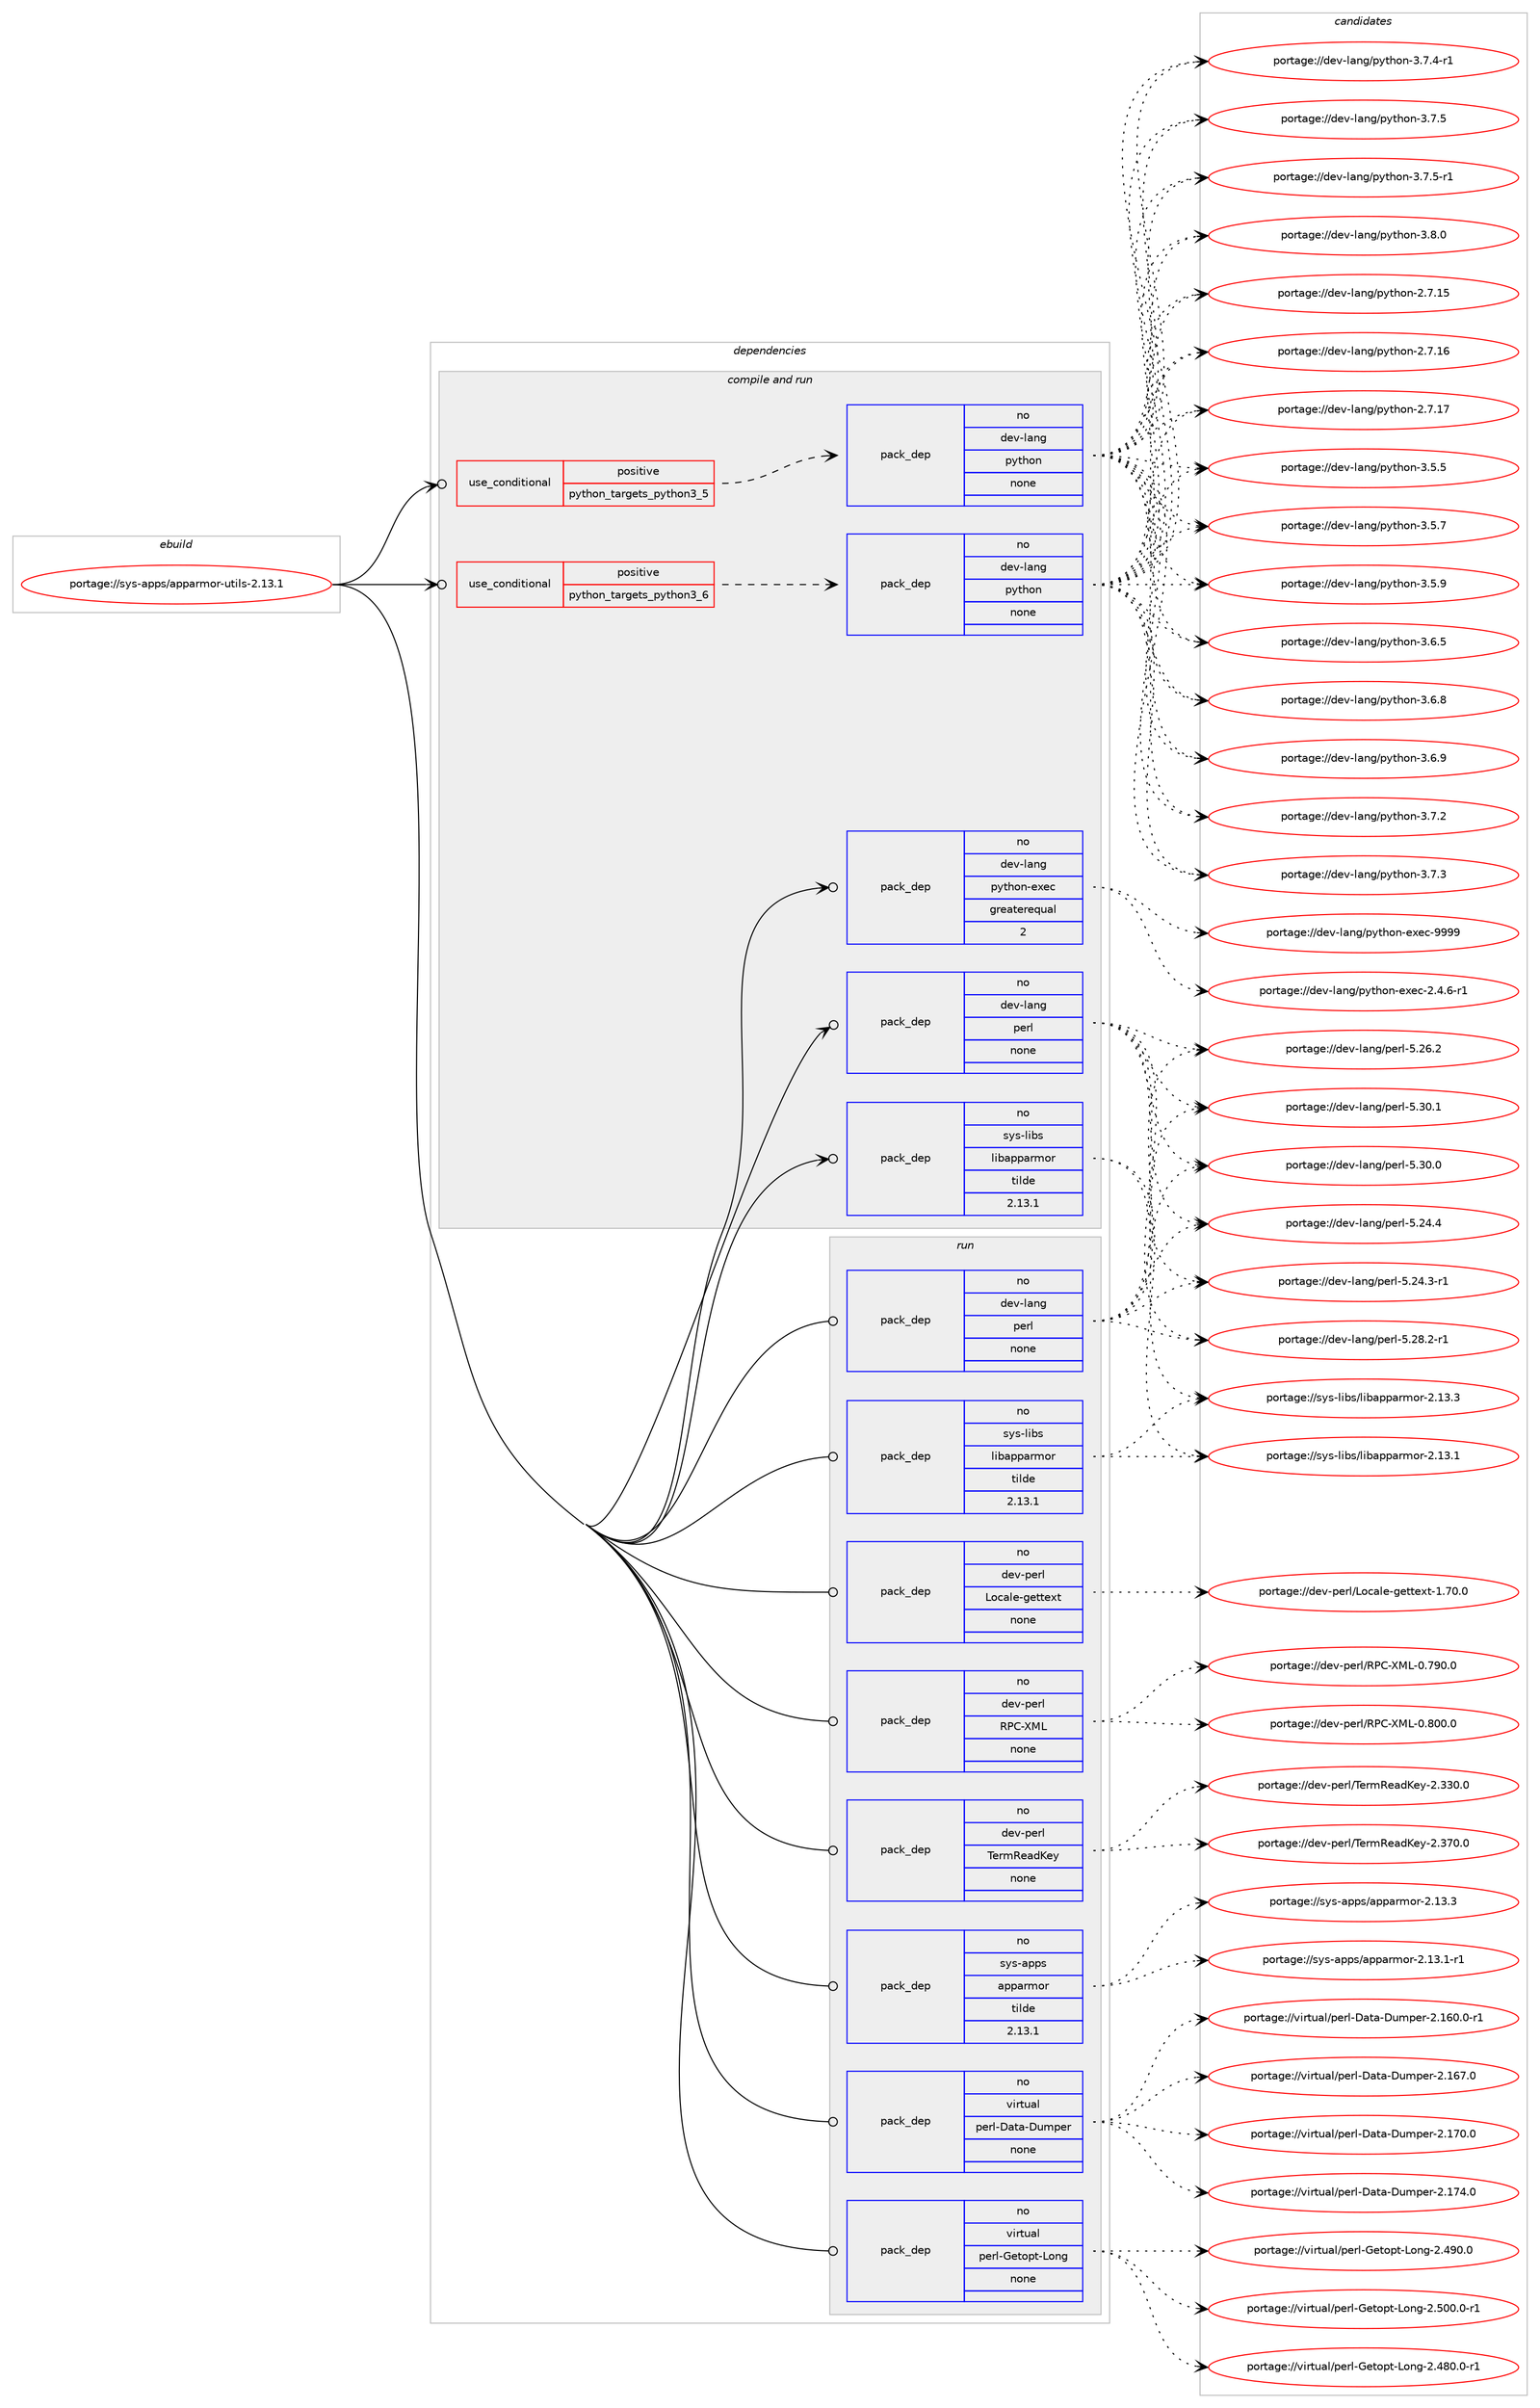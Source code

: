 digraph prolog {

# *************
# Graph options
# *************

newrank=true;
concentrate=true;
compound=true;
graph [rankdir=LR,fontname=Helvetica,fontsize=10,ranksep=1.5];#, ranksep=2.5, nodesep=0.2];
edge  [arrowhead=vee];
node  [fontname=Helvetica,fontsize=10];

# **********
# The ebuild
# **********

subgraph cluster_leftcol {
color=gray;
rank=same;
label=<<i>ebuild</i>>;
id [label="portage://sys-apps/apparmor-utils-2.13.1", color=red, width=4, href="../sys-apps/apparmor-utils-2.13.1.svg"];
}

# ****************
# The dependencies
# ****************

subgraph cluster_midcol {
color=gray;
label=<<i>dependencies</i>>;
subgraph cluster_compile {
fillcolor="#eeeeee";
style=filled;
label=<<i>compile</i>>;
}
subgraph cluster_compileandrun {
fillcolor="#eeeeee";
style=filled;
label=<<i>compile and run</i>>;
subgraph cond98738 {
dependency406578 [label=<<TABLE BORDER="0" CELLBORDER="1" CELLSPACING="0" CELLPADDING="4"><TR><TD ROWSPAN="3" CELLPADDING="10">use_conditional</TD></TR><TR><TD>positive</TD></TR><TR><TD>python_targets_python3_5</TD></TR></TABLE>>, shape=none, color=red];
subgraph pack301053 {
dependency406579 [label=<<TABLE BORDER="0" CELLBORDER="1" CELLSPACING="0" CELLPADDING="4" WIDTH="220"><TR><TD ROWSPAN="6" CELLPADDING="30">pack_dep</TD></TR><TR><TD WIDTH="110">no</TD></TR><TR><TD>dev-lang</TD></TR><TR><TD>python</TD></TR><TR><TD>none</TD></TR><TR><TD></TD></TR></TABLE>>, shape=none, color=blue];
}
dependency406578:e -> dependency406579:w [weight=20,style="dashed",arrowhead="vee"];
}
id:e -> dependency406578:w [weight=20,style="solid",arrowhead="odotvee"];
subgraph cond98739 {
dependency406580 [label=<<TABLE BORDER="0" CELLBORDER="1" CELLSPACING="0" CELLPADDING="4"><TR><TD ROWSPAN="3" CELLPADDING="10">use_conditional</TD></TR><TR><TD>positive</TD></TR><TR><TD>python_targets_python3_6</TD></TR></TABLE>>, shape=none, color=red];
subgraph pack301054 {
dependency406581 [label=<<TABLE BORDER="0" CELLBORDER="1" CELLSPACING="0" CELLPADDING="4" WIDTH="220"><TR><TD ROWSPAN="6" CELLPADDING="30">pack_dep</TD></TR><TR><TD WIDTH="110">no</TD></TR><TR><TD>dev-lang</TD></TR><TR><TD>python</TD></TR><TR><TD>none</TD></TR><TR><TD></TD></TR></TABLE>>, shape=none, color=blue];
}
dependency406580:e -> dependency406581:w [weight=20,style="dashed",arrowhead="vee"];
}
id:e -> dependency406580:w [weight=20,style="solid",arrowhead="odotvee"];
subgraph pack301055 {
dependency406582 [label=<<TABLE BORDER="0" CELLBORDER="1" CELLSPACING="0" CELLPADDING="4" WIDTH="220"><TR><TD ROWSPAN="6" CELLPADDING="30">pack_dep</TD></TR><TR><TD WIDTH="110">no</TD></TR><TR><TD>dev-lang</TD></TR><TR><TD>perl</TD></TR><TR><TD>none</TD></TR><TR><TD></TD></TR></TABLE>>, shape=none, color=blue];
}
id:e -> dependency406582:w [weight=20,style="solid",arrowhead="odotvee"];
subgraph pack301056 {
dependency406583 [label=<<TABLE BORDER="0" CELLBORDER="1" CELLSPACING="0" CELLPADDING="4" WIDTH="220"><TR><TD ROWSPAN="6" CELLPADDING="30">pack_dep</TD></TR><TR><TD WIDTH="110">no</TD></TR><TR><TD>dev-lang</TD></TR><TR><TD>python-exec</TD></TR><TR><TD>greaterequal</TD></TR><TR><TD>2</TD></TR></TABLE>>, shape=none, color=blue];
}
id:e -> dependency406583:w [weight=20,style="solid",arrowhead="odotvee"];
subgraph pack301057 {
dependency406584 [label=<<TABLE BORDER="0" CELLBORDER="1" CELLSPACING="0" CELLPADDING="4" WIDTH="220"><TR><TD ROWSPAN="6" CELLPADDING="30">pack_dep</TD></TR><TR><TD WIDTH="110">no</TD></TR><TR><TD>sys-libs</TD></TR><TR><TD>libapparmor</TD></TR><TR><TD>tilde</TD></TR><TR><TD>2.13.1</TD></TR></TABLE>>, shape=none, color=blue];
}
id:e -> dependency406584:w [weight=20,style="solid",arrowhead="odotvee"];
}
subgraph cluster_run {
fillcolor="#eeeeee";
style=filled;
label=<<i>run</i>>;
subgraph pack301058 {
dependency406585 [label=<<TABLE BORDER="0" CELLBORDER="1" CELLSPACING="0" CELLPADDING="4" WIDTH="220"><TR><TD ROWSPAN="6" CELLPADDING="30">pack_dep</TD></TR><TR><TD WIDTH="110">no</TD></TR><TR><TD>dev-lang</TD></TR><TR><TD>perl</TD></TR><TR><TD>none</TD></TR><TR><TD></TD></TR></TABLE>>, shape=none, color=blue];
}
id:e -> dependency406585:w [weight=20,style="solid",arrowhead="odot"];
subgraph pack301059 {
dependency406586 [label=<<TABLE BORDER="0" CELLBORDER="1" CELLSPACING="0" CELLPADDING="4" WIDTH="220"><TR><TD ROWSPAN="6" CELLPADDING="30">pack_dep</TD></TR><TR><TD WIDTH="110">no</TD></TR><TR><TD>dev-perl</TD></TR><TR><TD>Locale-gettext</TD></TR><TR><TD>none</TD></TR><TR><TD></TD></TR></TABLE>>, shape=none, color=blue];
}
id:e -> dependency406586:w [weight=20,style="solid",arrowhead="odot"];
subgraph pack301060 {
dependency406587 [label=<<TABLE BORDER="0" CELLBORDER="1" CELLSPACING="0" CELLPADDING="4" WIDTH="220"><TR><TD ROWSPAN="6" CELLPADDING="30">pack_dep</TD></TR><TR><TD WIDTH="110">no</TD></TR><TR><TD>dev-perl</TD></TR><TR><TD>RPC-XML</TD></TR><TR><TD>none</TD></TR><TR><TD></TD></TR></TABLE>>, shape=none, color=blue];
}
id:e -> dependency406587:w [weight=20,style="solid",arrowhead="odot"];
subgraph pack301061 {
dependency406588 [label=<<TABLE BORDER="0" CELLBORDER="1" CELLSPACING="0" CELLPADDING="4" WIDTH="220"><TR><TD ROWSPAN="6" CELLPADDING="30">pack_dep</TD></TR><TR><TD WIDTH="110">no</TD></TR><TR><TD>dev-perl</TD></TR><TR><TD>TermReadKey</TD></TR><TR><TD>none</TD></TR><TR><TD></TD></TR></TABLE>>, shape=none, color=blue];
}
id:e -> dependency406588:w [weight=20,style="solid",arrowhead="odot"];
subgraph pack301062 {
dependency406589 [label=<<TABLE BORDER="0" CELLBORDER="1" CELLSPACING="0" CELLPADDING="4" WIDTH="220"><TR><TD ROWSPAN="6" CELLPADDING="30">pack_dep</TD></TR><TR><TD WIDTH="110">no</TD></TR><TR><TD>sys-apps</TD></TR><TR><TD>apparmor</TD></TR><TR><TD>tilde</TD></TR><TR><TD>2.13.1</TD></TR></TABLE>>, shape=none, color=blue];
}
id:e -> dependency406589:w [weight=20,style="solid",arrowhead="odot"];
subgraph pack301063 {
dependency406590 [label=<<TABLE BORDER="0" CELLBORDER="1" CELLSPACING="0" CELLPADDING="4" WIDTH="220"><TR><TD ROWSPAN="6" CELLPADDING="30">pack_dep</TD></TR><TR><TD WIDTH="110">no</TD></TR><TR><TD>sys-libs</TD></TR><TR><TD>libapparmor</TD></TR><TR><TD>tilde</TD></TR><TR><TD>2.13.1</TD></TR></TABLE>>, shape=none, color=blue];
}
id:e -> dependency406590:w [weight=20,style="solid",arrowhead="odot"];
subgraph pack301064 {
dependency406591 [label=<<TABLE BORDER="0" CELLBORDER="1" CELLSPACING="0" CELLPADDING="4" WIDTH="220"><TR><TD ROWSPAN="6" CELLPADDING="30">pack_dep</TD></TR><TR><TD WIDTH="110">no</TD></TR><TR><TD>virtual</TD></TR><TR><TD>perl-Data-Dumper</TD></TR><TR><TD>none</TD></TR><TR><TD></TD></TR></TABLE>>, shape=none, color=blue];
}
id:e -> dependency406591:w [weight=20,style="solid",arrowhead="odot"];
subgraph pack301065 {
dependency406592 [label=<<TABLE BORDER="0" CELLBORDER="1" CELLSPACING="0" CELLPADDING="4" WIDTH="220"><TR><TD ROWSPAN="6" CELLPADDING="30">pack_dep</TD></TR><TR><TD WIDTH="110">no</TD></TR><TR><TD>virtual</TD></TR><TR><TD>perl-Getopt-Long</TD></TR><TR><TD>none</TD></TR><TR><TD></TD></TR></TABLE>>, shape=none, color=blue];
}
id:e -> dependency406592:w [weight=20,style="solid",arrowhead="odot"];
}
}

# **************
# The candidates
# **************

subgraph cluster_choices {
rank=same;
color=gray;
label=<<i>candidates</i>>;

subgraph choice301053 {
color=black;
nodesep=1;
choiceportage10010111845108971101034711212111610411111045504655464953 [label="portage://dev-lang/python-2.7.15", color=red, width=4,href="../dev-lang/python-2.7.15.svg"];
choiceportage10010111845108971101034711212111610411111045504655464954 [label="portage://dev-lang/python-2.7.16", color=red, width=4,href="../dev-lang/python-2.7.16.svg"];
choiceportage10010111845108971101034711212111610411111045504655464955 [label="portage://dev-lang/python-2.7.17", color=red, width=4,href="../dev-lang/python-2.7.17.svg"];
choiceportage100101118451089711010347112121116104111110455146534653 [label="portage://dev-lang/python-3.5.5", color=red, width=4,href="../dev-lang/python-3.5.5.svg"];
choiceportage100101118451089711010347112121116104111110455146534655 [label="portage://dev-lang/python-3.5.7", color=red, width=4,href="../dev-lang/python-3.5.7.svg"];
choiceportage100101118451089711010347112121116104111110455146534657 [label="portage://dev-lang/python-3.5.9", color=red, width=4,href="../dev-lang/python-3.5.9.svg"];
choiceportage100101118451089711010347112121116104111110455146544653 [label="portage://dev-lang/python-3.6.5", color=red, width=4,href="../dev-lang/python-3.6.5.svg"];
choiceportage100101118451089711010347112121116104111110455146544656 [label="portage://dev-lang/python-3.6.8", color=red, width=4,href="../dev-lang/python-3.6.8.svg"];
choiceportage100101118451089711010347112121116104111110455146544657 [label="portage://dev-lang/python-3.6.9", color=red, width=4,href="../dev-lang/python-3.6.9.svg"];
choiceportage100101118451089711010347112121116104111110455146554650 [label="portage://dev-lang/python-3.7.2", color=red, width=4,href="../dev-lang/python-3.7.2.svg"];
choiceportage100101118451089711010347112121116104111110455146554651 [label="portage://dev-lang/python-3.7.3", color=red, width=4,href="../dev-lang/python-3.7.3.svg"];
choiceportage1001011184510897110103471121211161041111104551465546524511449 [label="portage://dev-lang/python-3.7.4-r1", color=red, width=4,href="../dev-lang/python-3.7.4-r1.svg"];
choiceportage100101118451089711010347112121116104111110455146554653 [label="portage://dev-lang/python-3.7.5", color=red, width=4,href="../dev-lang/python-3.7.5.svg"];
choiceportage1001011184510897110103471121211161041111104551465546534511449 [label="portage://dev-lang/python-3.7.5-r1", color=red, width=4,href="../dev-lang/python-3.7.5-r1.svg"];
choiceportage100101118451089711010347112121116104111110455146564648 [label="portage://dev-lang/python-3.8.0", color=red, width=4,href="../dev-lang/python-3.8.0.svg"];
dependency406579:e -> choiceportage10010111845108971101034711212111610411111045504655464953:w [style=dotted,weight="100"];
dependency406579:e -> choiceportage10010111845108971101034711212111610411111045504655464954:w [style=dotted,weight="100"];
dependency406579:e -> choiceportage10010111845108971101034711212111610411111045504655464955:w [style=dotted,weight="100"];
dependency406579:e -> choiceportage100101118451089711010347112121116104111110455146534653:w [style=dotted,weight="100"];
dependency406579:e -> choiceportage100101118451089711010347112121116104111110455146534655:w [style=dotted,weight="100"];
dependency406579:e -> choiceportage100101118451089711010347112121116104111110455146534657:w [style=dotted,weight="100"];
dependency406579:e -> choiceportage100101118451089711010347112121116104111110455146544653:w [style=dotted,weight="100"];
dependency406579:e -> choiceportage100101118451089711010347112121116104111110455146544656:w [style=dotted,weight="100"];
dependency406579:e -> choiceportage100101118451089711010347112121116104111110455146544657:w [style=dotted,weight="100"];
dependency406579:e -> choiceportage100101118451089711010347112121116104111110455146554650:w [style=dotted,weight="100"];
dependency406579:e -> choiceportage100101118451089711010347112121116104111110455146554651:w [style=dotted,weight="100"];
dependency406579:e -> choiceportage1001011184510897110103471121211161041111104551465546524511449:w [style=dotted,weight="100"];
dependency406579:e -> choiceportage100101118451089711010347112121116104111110455146554653:w [style=dotted,weight="100"];
dependency406579:e -> choiceportage1001011184510897110103471121211161041111104551465546534511449:w [style=dotted,weight="100"];
dependency406579:e -> choiceportage100101118451089711010347112121116104111110455146564648:w [style=dotted,weight="100"];
}
subgraph choice301054 {
color=black;
nodesep=1;
choiceportage10010111845108971101034711212111610411111045504655464953 [label="portage://dev-lang/python-2.7.15", color=red, width=4,href="../dev-lang/python-2.7.15.svg"];
choiceportage10010111845108971101034711212111610411111045504655464954 [label="portage://dev-lang/python-2.7.16", color=red, width=4,href="../dev-lang/python-2.7.16.svg"];
choiceportage10010111845108971101034711212111610411111045504655464955 [label="portage://dev-lang/python-2.7.17", color=red, width=4,href="../dev-lang/python-2.7.17.svg"];
choiceportage100101118451089711010347112121116104111110455146534653 [label="portage://dev-lang/python-3.5.5", color=red, width=4,href="../dev-lang/python-3.5.5.svg"];
choiceportage100101118451089711010347112121116104111110455146534655 [label="portage://dev-lang/python-3.5.7", color=red, width=4,href="../dev-lang/python-3.5.7.svg"];
choiceportage100101118451089711010347112121116104111110455146534657 [label="portage://dev-lang/python-3.5.9", color=red, width=4,href="../dev-lang/python-3.5.9.svg"];
choiceportage100101118451089711010347112121116104111110455146544653 [label="portage://dev-lang/python-3.6.5", color=red, width=4,href="../dev-lang/python-3.6.5.svg"];
choiceportage100101118451089711010347112121116104111110455146544656 [label="portage://dev-lang/python-3.6.8", color=red, width=4,href="../dev-lang/python-3.6.8.svg"];
choiceportage100101118451089711010347112121116104111110455146544657 [label="portage://dev-lang/python-3.6.9", color=red, width=4,href="../dev-lang/python-3.6.9.svg"];
choiceportage100101118451089711010347112121116104111110455146554650 [label="portage://dev-lang/python-3.7.2", color=red, width=4,href="../dev-lang/python-3.7.2.svg"];
choiceportage100101118451089711010347112121116104111110455146554651 [label="portage://dev-lang/python-3.7.3", color=red, width=4,href="../dev-lang/python-3.7.3.svg"];
choiceportage1001011184510897110103471121211161041111104551465546524511449 [label="portage://dev-lang/python-3.7.4-r1", color=red, width=4,href="../dev-lang/python-3.7.4-r1.svg"];
choiceportage100101118451089711010347112121116104111110455146554653 [label="portage://dev-lang/python-3.7.5", color=red, width=4,href="../dev-lang/python-3.7.5.svg"];
choiceportage1001011184510897110103471121211161041111104551465546534511449 [label="portage://dev-lang/python-3.7.5-r1", color=red, width=4,href="../dev-lang/python-3.7.5-r1.svg"];
choiceportage100101118451089711010347112121116104111110455146564648 [label="portage://dev-lang/python-3.8.0", color=red, width=4,href="../dev-lang/python-3.8.0.svg"];
dependency406581:e -> choiceportage10010111845108971101034711212111610411111045504655464953:w [style=dotted,weight="100"];
dependency406581:e -> choiceportage10010111845108971101034711212111610411111045504655464954:w [style=dotted,weight="100"];
dependency406581:e -> choiceportage10010111845108971101034711212111610411111045504655464955:w [style=dotted,weight="100"];
dependency406581:e -> choiceportage100101118451089711010347112121116104111110455146534653:w [style=dotted,weight="100"];
dependency406581:e -> choiceportage100101118451089711010347112121116104111110455146534655:w [style=dotted,weight="100"];
dependency406581:e -> choiceportage100101118451089711010347112121116104111110455146534657:w [style=dotted,weight="100"];
dependency406581:e -> choiceportage100101118451089711010347112121116104111110455146544653:w [style=dotted,weight="100"];
dependency406581:e -> choiceportage100101118451089711010347112121116104111110455146544656:w [style=dotted,weight="100"];
dependency406581:e -> choiceportage100101118451089711010347112121116104111110455146544657:w [style=dotted,weight="100"];
dependency406581:e -> choiceportage100101118451089711010347112121116104111110455146554650:w [style=dotted,weight="100"];
dependency406581:e -> choiceportage100101118451089711010347112121116104111110455146554651:w [style=dotted,weight="100"];
dependency406581:e -> choiceportage1001011184510897110103471121211161041111104551465546524511449:w [style=dotted,weight="100"];
dependency406581:e -> choiceportage100101118451089711010347112121116104111110455146554653:w [style=dotted,weight="100"];
dependency406581:e -> choiceportage1001011184510897110103471121211161041111104551465546534511449:w [style=dotted,weight="100"];
dependency406581:e -> choiceportage100101118451089711010347112121116104111110455146564648:w [style=dotted,weight="100"];
}
subgraph choice301055 {
color=black;
nodesep=1;
choiceportage100101118451089711010347112101114108455346505246514511449 [label="portage://dev-lang/perl-5.24.3-r1", color=red, width=4,href="../dev-lang/perl-5.24.3-r1.svg"];
choiceportage10010111845108971101034711210111410845534650524652 [label="portage://dev-lang/perl-5.24.4", color=red, width=4,href="../dev-lang/perl-5.24.4.svg"];
choiceportage10010111845108971101034711210111410845534650544650 [label="portage://dev-lang/perl-5.26.2", color=red, width=4,href="../dev-lang/perl-5.26.2.svg"];
choiceportage100101118451089711010347112101114108455346505646504511449 [label="portage://dev-lang/perl-5.28.2-r1", color=red, width=4,href="../dev-lang/perl-5.28.2-r1.svg"];
choiceportage10010111845108971101034711210111410845534651484648 [label="portage://dev-lang/perl-5.30.0", color=red, width=4,href="../dev-lang/perl-5.30.0.svg"];
choiceportage10010111845108971101034711210111410845534651484649 [label="portage://dev-lang/perl-5.30.1", color=red, width=4,href="../dev-lang/perl-5.30.1.svg"];
dependency406582:e -> choiceportage100101118451089711010347112101114108455346505246514511449:w [style=dotted,weight="100"];
dependency406582:e -> choiceportage10010111845108971101034711210111410845534650524652:w [style=dotted,weight="100"];
dependency406582:e -> choiceportage10010111845108971101034711210111410845534650544650:w [style=dotted,weight="100"];
dependency406582:e -> choiceportage100101118451089711010347112101114108455346505646504511449:w [style=dotted,weight="100"];
dependency406582:e -> choiceportage10010111845108971101034711210111410845534651484648:w [style=dotted,weight="100"];
dependency406582:e -> choiceportage10010111845108971101034711210111410845534651484649:w [style=dotted,weight="100"];
}
subgraph choice301056 {
color=black;
nodesep=1;
choiceportage10010111845108971101034711212111610411111045101120101994550465246544511449 [label="portage://dev-lang/python-exec-2.4.6-r1", color=red, width=4,href="../dev-lang/python-exec-2.4.6-r1.svg"];
choiceportage10010111845108971101034711212111610411111045101120101994557575757 [label="portage://dev-lang/python-exec-9999", color=red, width=4,href="../dev-lang/python-exec-9999.svg"];
dependency406583:e -> choiceportage10010111845108971101034711212111610411111045101120101994550465246544511449:w [style=dotted,weight="100"];
dependency406583:e -> choiceportage10010111845108971101034711212111610411111045101120101994557575757:w [style=dotted,weight="100"];
}
subgraph choice301057 {
color=black;
nodesep=1;
choiceportage11512111545108105981154710810598971121129711410911111445504649514649 [label="portage://sys-libs/libapparmor-2.13.1", color=red, width=4,href="../sys-libs/libapparmor-2.13.1.svg"];
choiceportage11512111545108105981154710810598971121129711410911111445504649514651 [label="portage://sys-libs/libapparmor-2.13.3", color=red, width=4,href="../sys-libs/libapparmor-2.13.3.svg"];
dependency406584:e -> choiceportage11512111545108105981154710810598971121129711410911111445504649514649:w [style=dotted,weight="100"];
dependency406584:e -> choiceportage11512111545108105981154710810598971121129711410911111445504649514651:w [style=dotted,weight="100"];
}
subgraph choice301058 {
color=black;
nodesep=1;
choiceportage100101118451089711010347112101114108455346505246514511449 [label="portage://dev-lang/perl-5.24.3-r1", color=red, width=4,href="../dev-lang/perl-5.24.3-r1.svg"];
choiceportage10010111845108971101034711210111410845534650524652 [label="portage://dev-lang/perl-5.24.4", color=red, width=4,href="../dev-lang/perl-5.24.4.svg"];
choiceportage10010111845108971101034711210111410845534650544650 [label="portage://dev-lang/perl-5.26.2", color=red, width=4,href="../dev-lang/perl-5.26.2.svg"];
choiceportage100101118451089711010347112101114108455346505646504511449 [label="portage://dev-lang/perl-5.28.2-r1", color=red, width=4,href="../dev-lang/perl-5.28.2-r1.svg"];
choiceportage10010111845108971101034711210111410845534651484648 [label="portage://dev-lang/perl-5.30.0", color=red, width=4,href="../dev-lang/perl-5.30.0.svg"];
choiceportage10010111845108971101034711210111410845534651484649 [label="portage://dev-lang/perl-5.30.1", color=red, width=4,href="../dev-lang/perl-5.30.1.svg"];
dependency406585:e -> choiceportage100101118451089711010347112101114108455346505246514511449:w [style=dotted,weight="100"];
dependency406585:e -> choiceportage10010111845108971101034711210111410845534650524652:w [style=dotted,weight="100"];
dependency406585:e -> choiceportage10010111845108971101034711210111410845534650544650:w [style=dotted,weight="100"];
dependency406585:e -> choiceportage100101118451089711010347112101114108455346505646504511449:w [style=dotted,weight="100"];
dependency406585:e -> choiceportage10010111845108971101034711210111410845534651484648:w [style=dotted,weight="100"];
dependency406585:e -> choiceportage10010111845108971101034711210111410845534651484649:w [style=dotted,weight="100"];
}
subgraph choice301059 {
color=black;
nodesep=1;
choiceportage10010111845112101114108477611199971081014510310111611610112011645494655484648 [label="portage://dev-perl/Locale-gettext-1.70.0", color=red, width=4,href="../dev-perl/Locale-gettext-1.70.0.svg"];
dependency406586:e -> choiceportage10010111845112101114108477611199971081014510310111611610112011645494655484648:w [style=dotted,weight="100"];
}
subgraph choice301060 {
color=black;
nodesep=1;
choiceportage1001011184511210111410847828067458877764548465557484648 [label="portage://dev-perl/RPC-XML-0.790.0", color=red, width=4,href="../dev-perl/RPC-XML-0.790.0.svg"];
choiceportage1001011184511210111410847828067458877764548465648484648 [label="portage://dev-perl/RPC-XML-0.800.0", color=red, width=4,href="../dev-perl/RPC-XML-0.800.0.svg"];
dependency406587:e -> choiceportage1001011184511210111410847828067458877764548465557484648:w [style=dotted,weight="100"];
dependency406587:e -> choiceportage1001011184511210111410847828067458877764548465648484648:w [style=dotted,weight="100"];
}
subgraph choice301061 {
color=black;
nodesep=1;
choiceportage1001011184511210111410847841011141098210197100751011214550465151484648 [label="portage://dev-perl/TermReadKey-2.330.0", color=red, width=4,href="../dev-perl/TermReadKey-2.330.0.svg"];
choiceportage1001011184511210111410847841011141098210197100751011214550465155484648 [label="portage://dev-perl/TermReadKey-2.370.0", color=red, width=4,href="../dev-perl/TermReadKey-2.370.0.svg"];
dependency406588:e -> choiceportage1001011184511210111410847841011141098210197100751011214550465151484648:w [style=dotted,weight="100"];
dependency406588:e -> choiceportage1001011184511210111410847841011141098210197100751011214550465155484648:w [style=dotted,weight="100"];
}
subgraph choice301062 {
color=black;
nodesep=1;
choiceportage1151211154597112112115479711211297114109111114455046495146494511449 [label="portage://sys-apps/apparmor-2.13.1-r1", color=red, width=4,href="../sys-apps/apparmor-2.13.1-r1.svg"];
choiceportage115121115459711211211547971121129711410911111445504649514651 [label="portage://sys-apps/apparmor-2.13.3", color=red, width=4,href="../sys-apps/apparmor-2.13.3.svg"];
dependency406589:e -> choiceportage1151211154597112112115479711211297114109111114455046495146494511449:w [style=dotted,weight="100"];
dependency406589:e -> choiceportage115121115459711211211547971121129711410911111445504649514651:w [style=dotted,weight="100"];
}
subgraph choice301063 {
color=black;
nodesep=1;
choiceportage11512111545108105981154710810598971121129711410911111445504649514649 [label="portage://sys-libs/libapparmor-2.13.1", color=red, width=4,href="../sys-libs/libapparmor-2.13.1.svg"];
choiceportage11512111545108105981154710810598971121129711410911111445504649514651 [label="portage://sys-libs/libapparmor-2.13.3", color=red, width=4,href="../sys-libs/libapparmor-2.13.3.svg"];
dependency406590:e -> choiceportage11512111545108105981154710810598971121129711410911111445504649514649:w [style=dotted,weight="100"];
dependency406590:e -> choiceportage11512111545108105981154710810598971121129711410911111445504649514651:w [style=dotted,weight="100"];
}
subgraph choice301064 {
color=black;
nodesep=1;
choiceportage118105114116117971084711210111410845689711697456811710911210111445504649544846484511449 [label="portage://virtual/perl-Data-Dumper-2.160.0-r1", color=red, width=4,href="../virtual/perl-Data-Dumper-2.160.0-r1.svg"];
choiceportage11810511411611797108471121011141084568971169745681171091121011144550464954554648 [label="portage://virtual/perl-Data-Dumper-2.167.0", color=red, width=4,href="../virtual/perl-Data-Dumper-2.167.0.svg"];
choiceportage11810511411611797108471121011141084568971169745681171091121011144550464955484648 [label="portage://virtual/perl-Data-Dumper-2.170.0", color=red, width=4,href="../virtual/perl-Data-Dumper-2.170.0.svg"];
choiceportage11810511411611797108471121011141084568971169745681171091121011144550464955524648 [label="portage://virtual/perl-Data-Dumper-2.174.0", color=red, width=4,href="../virtual/perl-Data-Dumper-2.174.0.svg"];
dependency406591:e -> choiceportage118105114116117971084711210111410845689711697456811710911210111445504649544846484511449:w [style=dotted,weight="100"];
dependency406591:e -> choiceportage11810511411611797108471121011141084568971169745681171091121011144550464954554648:w [style=dotted,weight="100"];
dependency406591:e -> choiceportage11810511411611797108471121011141084568971169745681171091121011144550464955484648:w [style=dotted,weight="100"];
dependency406591:e -> choiceportage11810511411611797108471121011141084568971169745681171091121011144550464955524648:w [style=dotted,weight="100"];
}
subgraph choice301065 {
color=black;
nodesep=1;
choiceportage11810511411611797108471121011141084571101116111112116457611111010345504652564846484511449 [label="portage://virtual/perl-Getopt-Long-2.480.0-r1", color=red, width=4,href="../virtual/perl-Getopt-Long-2.480.0-r1.svg"];
choiceportage1181051141161179710847112101114108457110111611111211645761111101034550465257484648 [label="portage://virtual/perl-Getopt-Long-2.490.0", color=red, width=4,href="../virtual/perl-Getopt-Long-2.490.0.svg"];
choiceportage11810511411611797108471121011141084571101116111112116457611111010345504653484846484511449 [label="portage://virtual/perl-Getopt-Long-2.500.0-r1", color=red, width=4,href="../virtual/perl-Getopt-Long-2.500.0-r1.svg"];
dependency406592:e -> choiceportage11810511411611797108471121011141084571101116111112116457611111010345504652564846484511449:w [style=dotted,weight="100"];
dependency406592:e -> choiceportage1181051141161179710847112101114108457110111611111211645761111101034550465257484648:w [style=dotted,weight="100"];
dependency406592:e -> choiceportage11810511411611797108471121011141084571101116111112116457611111010345504653484846484511449:w [style=dotted,weight="100"];
}
}

}
